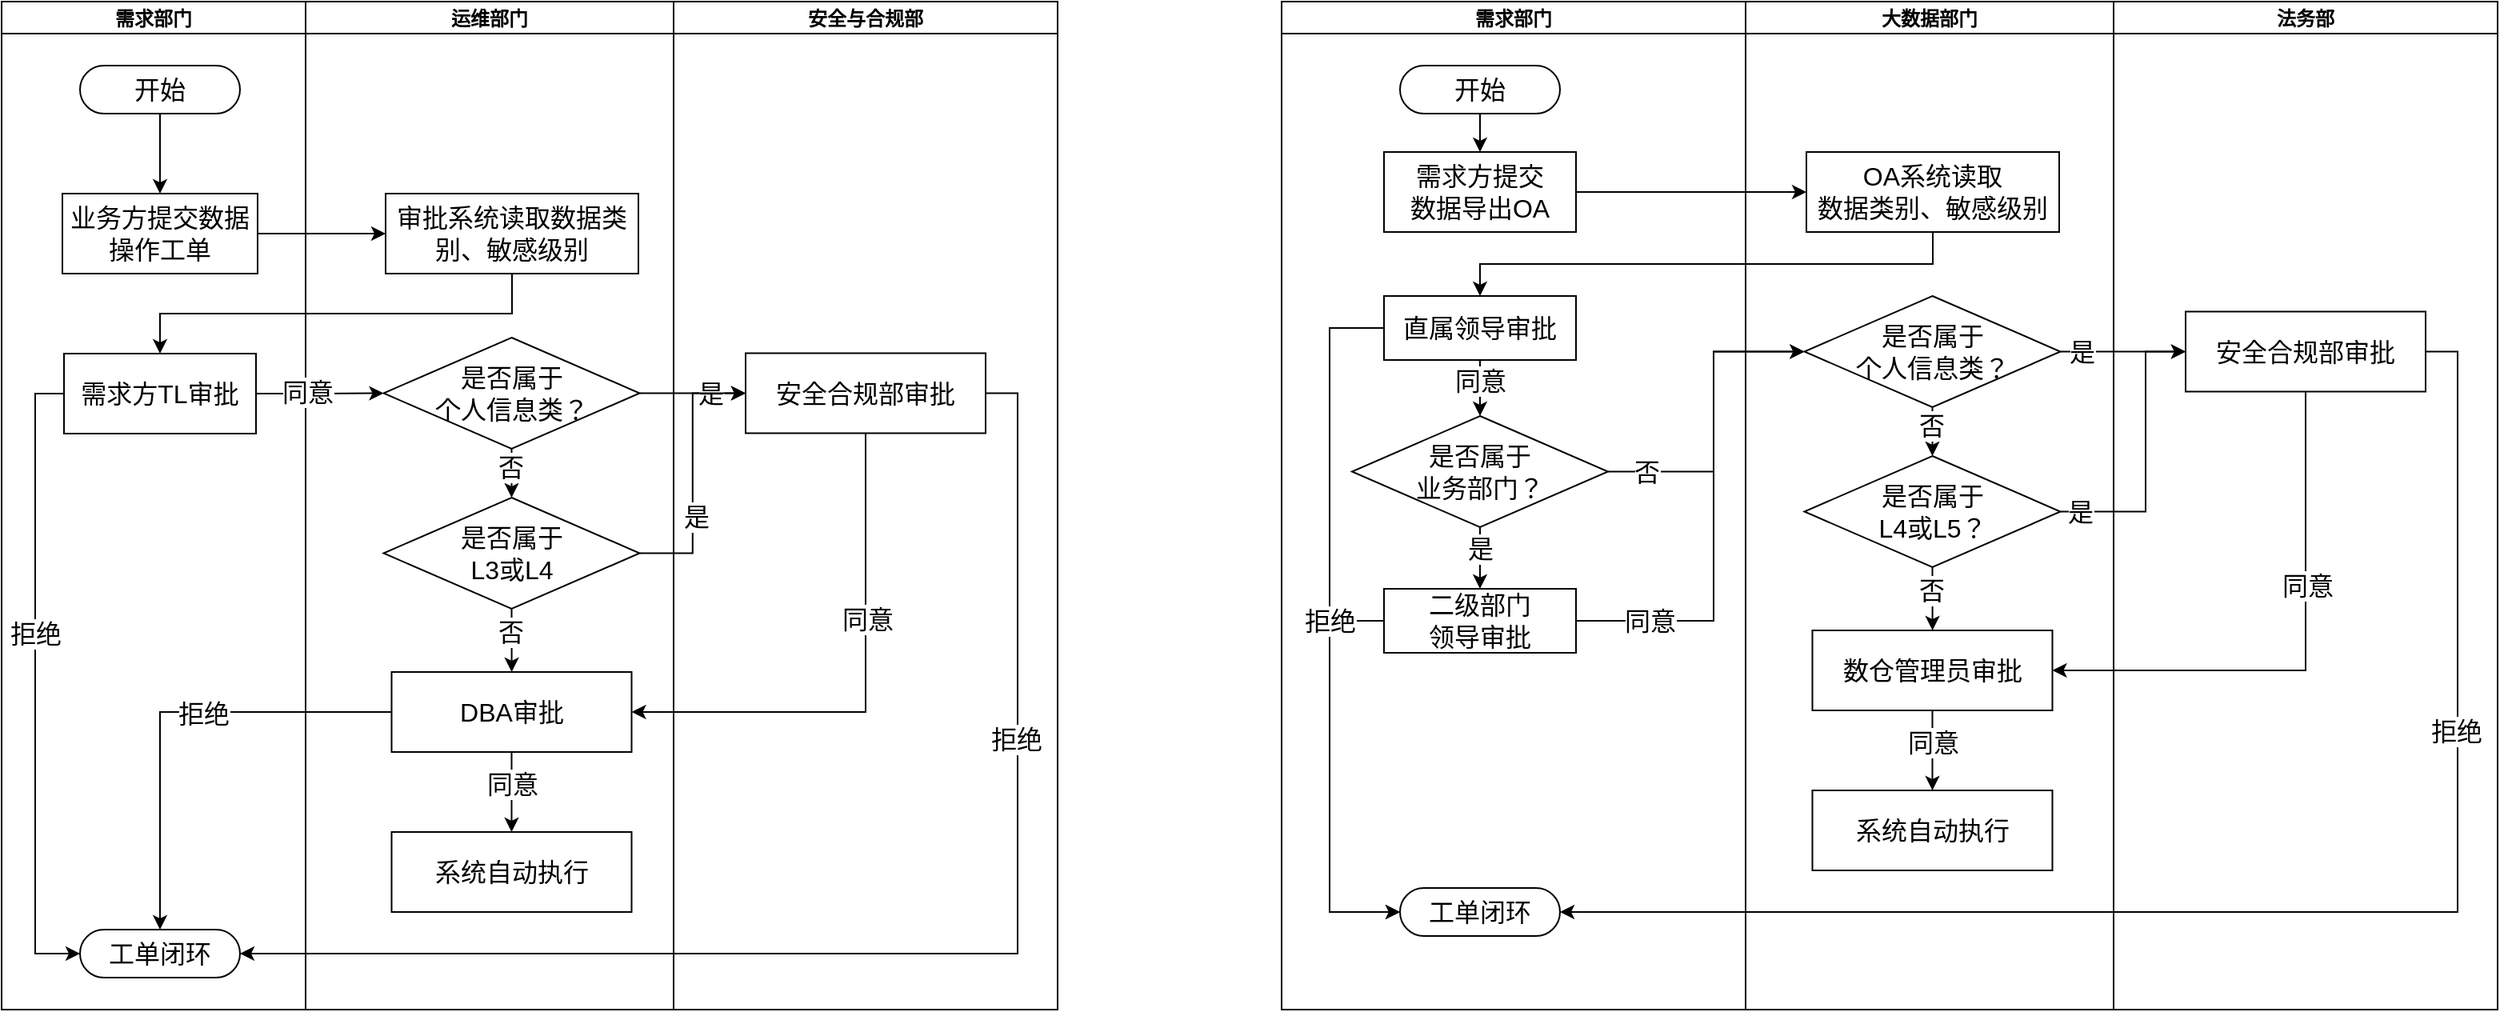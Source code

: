 <mxfile version="20.7.3" type="github">
  <diagram id="TG1AjXcc40jafs7zMtt8" name="第 1 页">
    <mxGraphModel dx="1050" dy="615" grid="1" gridSize="10" guides="1" tooltips="1" connect="1" arrows="1" fold="1" page="1" pageScale="1" pageWidth="827" pageHeight="1169" math="0" shadow="0">
      <root>
        <mxCell id="0" />
        <mxCell id="1" parent="0" />
        <mxCell id="PIT-gqg-Esm7uXlDMLW4-11" value="" style="swimlane;childLayout=stackLayout;resizeParent=1;resizeParentMax=0;startSize=0;horizontal=0;horizontalStack=1;" vertex="1" parent="1">
          <mxGeometry x="180" y="680" width="660" height="630" as="geometry" />
        </mxCell>
        <mxCell id="PIT-gqg-Esm7uXlDMLW4-12" value="需求部门" style="swimlane;startSize=20;" vertex="1" parent="PIT-gqg-Esm7uXlDMLW4-11">
          <mxGeometry width="190" height="630" as="geometry" />
        </mxCell>
        <mxCell id="PIT-gqg-Esm7uXlDMLW4-17" value="&lt;font style=&quot;font-size: 16px;&quot;&gt;业务方提交数据操作工单&lt;/font&gt;" style="rounded=0;whiteSpace=wrap;html=1;" vertex="1" parent="PIT-gqg-Esm7uXlDMLW4-12">
          <mxGeometry x="38" y="120" width="122" height="50" as="geometry" />
        </mxCell>
        <mxCell id="PIT-gqg-Esm7uXlDMLW4-28" style="edgeStyle=orthogonalEdgeStyle;rounded=0;orthogonalLoop=1;jettySize=auto;html=1;exitX=0.5;exitY=1;exitDx=0;exitDy=0;fontSize=16;" edge="1" parent="PIT-gqg-Esm7uXlDMLW4-12" source="PIT-gqg-Esm7uXlDMLW4-19" target="PIT-gqg-Esm7uXlDMLW4-17">
          <mxGeometry relative="1" as="geometry" />
        </mxCell>
        <mxCell id="PIT-gqg-Esm7uXlDMLW4-19" value="开始" style="rounded=1;whiteSpace=wrap;html=1;fontSize=16;arcSize=50;" vertex="1" parent="PIT-gqg-Esm7uXlDMLW4-12">
          <mxGeometry x="49" y="40" width="100" height="30" as="geometry" />
        </mxCell>
        <mxCell id="PIT-gqg-Esm7uXlDMLW4-31" style="edgeStyle=orthogonalEdgeStyle;rounded=0;orthogonalLoop=1;jettySize=auto;html=1;exitX=0;exitY=0.5;exitDx=0;exitDy=0;entryX=0;entryY=0.5;entryDx=0;entryDy=0;fontSize=16;" edge="1" parent="PIT-gqg-Esm7uXlDMLW4-12" source="PIT-gqg-Esm7uXlDMLW4-21" target="PIT-gqg-Esm7uXlDMLW4-26">
          <mxGeometry relative="1" as="geometry">
            <Array as="points">
              <mxPoint x="21" y="245" />
              <mxPoint x="21" y="595" />
            </Array>
          </mxGeometry>
        </mxCell>
        <mxCell id="PIT-gqg-Esm7uXlDMLW4-32" value="拒绝" style="edgeLabel;html=1;align=center;verticalAlign=middle;resizable=0;points=[];fontSize=16;" vertex="1" connectable="0" parent="PIT-gqg-Esm7uXlDMLW4-31">
          <mxGeometry x="-0.153" relative="1" as="geometry">
            <mxPoint as="offset" />
          </mxGeometry>
        </mxCell>
        <mxCell id="PIT-gqg-Esm7uXlDMLW4-21" value="&lt;font style=&quot;font-size: 16px;&quot;&gt;需求方TL审批&lt;/font&gt;" style="rounded=0;whiteSpace=wrap;html=1;" vertex="1" parent="PIT-gqg-Esm7uXlDMLW4-12">
          <mxGeometry x="39" y="220" width="120" height="50" as="geometry" />
        </mxCell>
        <mxCell id="PIT-gqg-Esm7uXlDMLW4-26" value="工单闭环" style="rounded=1;whiteSpace=wrap;html=1;fontSize=16;arcSize=50;" vertex="1" parent="PIT-gqg-Esm7uXlDMLW4-12">
          <mxGeometry x="49" y="580" width="100" height="30" as="geometry" />
        </mxCell>
        <mxCell id="PIT-gqg-Esm7uXlDMLW4-13" value="运维部门" style="swimlane;startSize=20;" vertex="1" parent="PIT-gqg-Esm7uXlDMLW4-11">
          <mxGeometry x="190" width="230" height="630" as="geometry" />
        </mxCell>
        <mxCell id="PIT-gqg-Esm7uXlDMLW4-20" value="&lt;font style=&quot;font-size: 16px;&quot;&gt;审批系统读取数据类别、敏感级别&lt;/font&gt;" style="rounded=0;whiteSpace=wrap;html=1;" vertex="1" parent="PIT-gqg-Esm7uXlDMLW4-13">
          <mxGeometry x="50" y="120" width="158" height="50" as="geometry" />
        </mxCell>
        <object label="" id="PIT-gqg-Esm7uXlDMLW4-39">
          <mxCell style="edgeStyle=orthogonalEdgeStyle;rounded=0;orthogonalLoop=1;jettySize=auto;html=1;exitX=0.5;exitY=1;exitDx=0;exitDy=0;entryX=0.5;entryY=0;entryDx=0;entryDy=0;fontSize=16;" edge="1" parent="PIT-gqg-Esm7uXlDMLW4-13" source="PIT-gqg-Esm7uXlDMLW4-22" target="PIT-gqg-Esm7uXlDMLW4-24">
            <mxGeometry relative="1" as="geometry" />
          </mxCell>
        </object>
        <mxCell id="PIT-gqg-Esm7uXlDMLW4-40" value="否" style="edgeLabel;html=1;align=center;verticalAlign=middle;resizable=0;points=[];fontSize=16;" vertex="1" connectable="0" parent="PIT-gqg-Esm7uXlDMLW4-39">
          <mxGeometry x="-0.264" y="-1" relative="1" as="geometry">
            <mxPoint as="offset" />
          </mxGeometry>
        </mxCell>
        <mxCell id="PIT-gqg-Esm7uXlDMLW4-22" value="是否属于&lt;br&gt;个人信息类？" style="rhombus;whiteSpace=wrap;html=1;rounded=0;fontSize=16;" vertex="1" parent="PIT-gqg-Esm7uXlDMLW4-13">
          <mxGeometry x="48.75" y="210" width="160" height="69.5" as="geometry" />
        </mxCell>
        <mxCell id="PIT-gqg-Esm7uXlDMLW4-44" style="edgeStyle=orthogonalEdgeStyle;rounded=0;orthogonalLoop=1;jettySize=auto;html=1;exitX=0.5;exitY=1;exitDx=0;exitDy=0;fontSize=16;" edge="1" parent="PIT-gqg-Esm7uXlDMLW4-13" source="PIT-gqg-Esm7uXlDMLW4-24" target="PIT-gqg-Esm7uXlDMLW4-25">
          <mxGeometry relative="1" as="geometry" />
        </mxCell>
        <mxCell id="PIT-gqg-Esm7uXlDMLW4-45" value="否" style="edgeLabel;html=1;align=center;verticalAlign=middle;resizable=0;points=[];fontSize=16;" vertex="1" connectable="0" parent="PIT-gqg-Esm7uXlDMLW4-44">
          <mxGeometry x="-0.287" y="-1" relative="1" as="geometry">
            <mxPoint as="offset" />
          </mxGeometry>
        </mxCell>
        <mxCell id="PIT-gqg-Esm7uXlDMLW4-24" value="是否属于&lt;br&gt;L3或L4" style="rhombus;whiteSpace=wrap;html=1;rounded=0;fontSize=16;" vertex="1" parent="PIT-gqg-Esm7uXlDMLW4-13">
          <mxGeometry x="48.75" y="310" width="160" height="69.5" as="geometry" />
        </mxCell>
        <mxCell id="PIT-gqg-Esm7uXlDMLW4-46" style="edgeStyle=orthogonalEdgeStyle;rounded=0;orthogonalLoop=1;jettySize=auto;html=1;exitX=0.5;exitY=1;exitDx=0;exitDy=0;entryX=0.5;entryY=0;entryDx=0;entryDy=0;fontSize=16;" edge="1" parent="PIT-gqg-Esm7uXlDMLW4-13" source="PIT-gqg-Esm7uXlDMLW4-25" target="PIT-gqg-Esm7uXlDMLW4-27">
          <mxGeometry relative="1" as="geometry" />
        </mxCell>
        <mxCell id="PIT-gqg-Esm7uXlDMLW4-47" value="同意" style="edgeLabel;html=1;align=center;verticalAlign=middle;resizable=0;points=[];fontSize=16;" vertex="1" connectable="0" parent="PIT-gqg-Esm7uXlDMLW4-46">
          <mxGeometry x="-0.206" relative="1" as="geometry">
            <mxPoint as="offset" />
          </mxGeometry>
        </mxCell>
        <mxCell id="PIT-gqg-Esm7uXlDMLW4-25" value="&lt;span style=&quot;font-size: 16px;&quot;&gt;DBA审批&lt;/span&gt;" style="rounded=0;whiteSpace=wrap;html=1;" vertex="1" parent="PIT-gqg-Esm7uXlDMLW4-13">
          <mxGeometry x="53.75" y="419" width="150" height="50" as="geometry" />
        </mxCell>
        <mxCell id="PIT-gqg-Esm7uXlDMLW4-27" value="&lt;span style=&quot;font-size: 16px;&quot;&gt;系统自动执行&lt;/span&gt;" style="rounded=0;whiteSpace=wrap;html=1;" vertex="1" parent="PIT-gqg-Esm7uXlDMLW4-13">
          <mxGeometry x="53.75" y="519" width="150" height="50" as="geometry" />
        </mxCell>
        <mxCell id="PIT-gqg-Esm7uXlDMLW4-14" value="安全与合规部" style="swimlane;startSize=20;" vertex="1" parent="PIT-gqg-Esm7uXlDMLW4-11">
          <mxGeometry x="420" width="240" height="630" as="geometry" />
        </mxCell>
        <mxCell id="PIT-gqg-Esm7uXlDMLW4-23" value="&lt;span style=&quot;font-size: 16px;&quot;&gt;安全合规部审批&lt;/span&gt;" style="rounded=0;whiteSpace=wrap;html=1;" vertex="1" parent="PIT-gqg-Esm7uXlDMLW4-14">
          <mxGeometry x="45" y="219.75" width="150" height="50" as="geometry" />
        </mxCell>
        <mxCell id="PIT-gqg-Esm7uXlDMLW4-29" style="edgeStyle=orthogonalEdgeStyle;rounded=0;orthogonalLoop=1;jettySize=auto;html=1;exitX=1;exitY=0.5;exitDx=0;exitDy=0;entryX=0;entryY=0.5;entryDx=0;entryDy=0;fontSize=16;" edge="1" parent="PIT-gqg-Esm7uXlDMLW4-11" source="PIT-gqg-Esm7uXlDMLW4-17" target="PIT-gqg-Esm7uXlDMLW4-20">
          <mxGeometry relative="1" as="geometry" />
        </mxCell>
        <mxCell id="PIT-gqg-Esm7uXlDMLW4-30" style="edgeStyle=orthogonalEdgeStyle;rounded=0;orthogonalLoop=1;jettySize=auto;html=1;exitX=0.5;exitY=1;exitDx=0;exitDy=0;entryX=0.5;entryY=0;entryDx=0;entryDy=0;fontSize=16;" edge="1" parent="PIT-gqg-Esm7uXlDMLW4-11" source="PIT-gqg-Esm7uXlDMLW4-20" target="PIT-gqg-Esm7uXlDMLW4-21">
          <mxGeometry relative="1" as="geometry" />
        </mxCell>
        <mxCell id="PIT-gqg-Esm7uXlDMLW4-33" style="edgeStyle=orthogonalEdgeStyle;rounded=0;orthogonalLoop=1;jettySize=auto;html=1;exitX=1;exitY=0.5;exitDx=0;exitDy=0;entryX=0;entryY=0.5;entryDx=0;entryDy=0;fontSize=16;" edge="1" parent="PIT-gqg-Esm7uXlDMLW4-11" source="PIT-gqg-Esm7uXlDMLW4-21" target="PIT-gqg-Esm7uXlDMLW4-22">
          <mxGeometry relative="1" as="geometry" />
        </mxCell>
        <mxCell id="PIT-gqg-Esm7uXlDMLW4-34" value="同意" style="edgeLabel;html=1;align=center;verticalAlign=middle;resizable=0;points=[];fontSize=16;" vertex="1" connectable="0" parent="PIT-gqg-Esm7uXlDMLW4-33">
          <mxGeometry x="-0.215" y="1" relative="1" as="geometry">
            <mxPoint as="offset" />
          </mxGeometry>
        </mxCell>
        <mxCell id="PIT-gqg-Esm7uXlDMLW4-35" style="edgeStyle=orthogonalEdgeStyle;rounded=0;orthogonalLoop=1;jettySize=auto;html=1;exitX=1;exitY=0.5;exitDx=0;exitDy=0;entryX=0;entryY=0.5;entryDx=0;entryDy=0;fontSize=16;" edge="1" parent="PIT-gqg-Esm7uXlDMLW4-11" source="PIT-gqg-Esm7uXlDMLW4-22" target="PIT-gqg-Esm7uXlDMLW4-23">
          <mxGeometry relative="1" as="geometry" />
        </mxCell>
        <mxCell id="PIT-gqg-Esm7uXlDMLW4-36" value="是" style="edgeLabel;html=1;align=center;verticalAlign=middle;resizable=0;points=[];fontSize=16;" vertex="1" connectable="0" parent="PIT-gqg-Esm7uXlDMLW4-35">
          <mxGeometry x="0.309" relative="1" as="geometry">
            <mxPoint as="offset" />
          </mxGeometry>
        </mxCell>
        <mxCell id="PIT-gqg-Esm7uXlDMLW4-37" style="edgeStyle=orthogonalEdgeStyle;rounded=0;orthogonalLoop=1;jettySize=auto;html=1;exitX=1;exitY=0.5;exitDx=0;exitDy=0;entryX=1;entryY=0.5;entryDx=0;entryDy=0;fontSize=16;" edge="1" parent="PIT-gqg-Esm7uXlDMLW4-11" source="PIT-gqg-Esm7uXlDMLW4-23" target="PIT-gqg-Esm7uXlDMLW4-26">
          <mxGeometry relative="1" as="geometry" />
        </mxCell>
        <mxCell id="PIT-gqg-Esm7uXlDMLW4-38" value="拒绝" style="edgeLabel;html=1;align=center;verticalAlign=middle;resizable=0;points=[];fontSize=16;" vertex="1" connectable="0" parent="PIT-gqg-Esm7uXlDMLW4-37">
          <mxGeometry x="-0.449" y="-1" relative="1" as="geometry">
            <mxPoint as="offset" />
          </mxGeometry>
        </mxCell>
        <mxCell id="PIT-gqg-Esm7uXlDMLW4-41" style="edgeStyle=orthogonalEdgeStyle;rounded=0;orthogonalLoop=1;jettySize=auto;html=1;exitX=1;exitY=0.5;exitDx=0;exitDy=0;entryX=0;entryY=0.5;entryDx=0;entryDy=0;fontSize=16;" edge="1" parent="PIT-gqg-Esm7uXlDMLW4-11" source="PIT-gqg-Esm7uXlDMLW4-24" target="PIT-gqg-Esm7uXlDMLW4-23">
          <mxGeometry relative="1" as="geometry" />
        </mxCell>
        <mxCell id="PIT-gqg-Esm7uXlDMLW4-42" value="是" style="edgeLabel;html=1;align=center;verticalAlign=middle;resizable=0;points=[];fontSize=16;" vertex="1" connectable="0" parent="PIT-gqg-Esm7uXlDMLW4-41">
          <mxGeometry x="-0.328" y="-2" relative="1" as="geometry">
            <mxPoint as="offset" />
          </mxGeometry>
        </mxCell>
        <mxCell id="PIT-gqg-Esm7uXlDMLW4-48" style="edgeStyle=orthogonalEdgeStyle;rounded=0;orthogonalLoop=1;jettySize=auto;html=1;exitX=0.5;exitY=1;exitDx=0;exitDy=0;entryX=1;entryY=0.5;entryDx=0;entryDy=0;fontSize=16;" edge="1" parent="PIT-gqg-Esm7uXlDMLW4-11" source="PIT-gqg-Esm7uXlDMLW4-23" target="PIT-gqg-Esm7uXlDMLW4-25">
          <mxGeometry relative="1" as="geometry" />
        </mxCell>
        <mxCell id="PIT-gqg-Esm7uXlDMLW4-49" value="同意" style="edgeLabel;html=1;align=center;verticalAlign=middle;resizable=0;points=[];fontSize=16;" vertex="1" connectable="0" parent="PIT-gqg-Esm7uXlDMLW4-48">
          <mxGeometry x="-0.275" y="1" relative="1" as="geometry">
            <mxPoint as="offset" />
          </mxGeometry>
        </mxCell>
        <mxCell id="PIT-gqg-Esm7uXlDMLW4-50" style="edgeStyle=orthogonalEdgeStyle;rounded=0;orthogonalLoop=1;jettySize=auto;html=1;exitX=0;exitY=0.5;exitDx=0;exitDy=0;entryX=0.5;entryY=0;entryDx=0;entryDy=0;fontSize=16;" edge="1" parent="PIT-gqg-Esm7uXlDMLW4-11" source="PIT-gqg-Esm7uXlDMLW4-25" target="PIT-gqg-Esm7uXlDMLW4-26">
          <mxGeometry relative="1" as="geometry" />
        </mxCell>
        <mxCell id="PIT-gqg-Esm7uXlDMLW4-51" value="拒绝" style="edgeLabel;html=1;align=center;verticalAlign=middle;resizable=0;points=[];fontSize=16;" vertex="1" connectable="0" parent="PIT-gqg-Esm7uXlDMLW4-50">
          <mxGeometry x="-0.161" y="1" relative="1" as="geometry">
            <mxPoint as="offset" />
          </mxGeometry>
        </mxCell>
        <mxCell id="PIT-gqg-Esm7uXlDMLW4-63" value="" style="swimlane;childLayout=stackLayout;resizeParent=1;resizeParentMax=0;startSize=0;horizontal=0;horizontalStack=1;" vertex="1" parent="1">
          <mxGeometry x="980" y="680" width="760" height="630" as="geometry" />
        </mxCell>
        <mxCell id="PIT-gqg-Esm7uXlDMLW4-64" value="需求部门" style="swimlane;startSize=20;" vertex="1" parent="PIT-gqg-Esm7uXlDMLW4-63">
          <mxGeometry width="290" height="630" as="geometry" />
        </mxCell>
        <mxCell id="PIT-gqg-Esm7uXlDMLW4-65" value="&lt;font style=&quot;font-size: 16px;&quot;&gt;需求方提交&lt;br&gt;数据导出OA&lt;/font&gt;" style="rounded=0;whiteSpace=wrap;html=1;" vertex="1" parent="PIT-gqg-Esm7uXlDMLW4-64">
          <mxGeometry x="64" y="94" width="120" height="50" as="geometry" />
        </mxCell>
        <mxCell id="PIT-gqg-Esm7uXlDMLW4-66" style="edgeStyle=orthogonalEdgeStyle;rounded=0;orthogonalLoop=1;jettySize=auto;html=1;exitX=0.5;exitY=1;exitDx=0;exitDy=0;fontSize=16;" edge="1" parent="PIT-gqg-Esm7uXlDMLW4-64" source="PIT-gqg-Esm7uXlDMLW4-67" target="PIT-gqg-Esm7uXlDMLW4-65">
          <mxGeometry relative="1" as="geometry" />
        </mxCell>
        <mxCell id="PIT-gqg-Esm7uXlDMLW4-67" value="开始" style="rounded=1;whiteSpace=wrap;html=1;fontSize=16;arcSize=50;" vertex="1" parent="PIT-gqg-Esm7uXlDMLW4-64">
          <mxGeometry x="74" y="40" width="100" height="30" as="geometry" />
        </mxCell>
        <mxCell id="PIT-gqg-Esm7uXlDMLW4-71" value="工单闭环" style="rounded=1;whiteSpace=wrap;html=1;fontSize=16;arcSize=50;" vertex="1" parent="PIT-gqg-Esm7uXlDMLW4-64">
          <mxGeometry x="74" y="554" width="100" height="30" as="geometry" />
        </mxCell>
        <mxCell id="PIT-gqg-Esm7uXlDMLW4-103" style="edgeStyle=orthogonalEdgeStyle;rounded=0;orthogonalLoop=1;jettySize=auto;html=1;exitX=0.5;exitY=1;exitDx=0;exitDy=0;entryX=0.5;entryY=0;entryDx=0;entryDy=0;fontSize=16;" edge="1" parent="PIT-gqg-Esm7uXlDMLW4-64" source="PIT-gqg-Esm7uXlDMLW4-100" target="PIT-gqg-Esm7uXlDMLW4-101">
          <mxGeometry relative="1" as="geometry">
            <mxPoint x="124" y="386" as="targetPoint" />
          </mxGeometry>
        </mxCell>
        <mxCell id="PIT-gqg-Esm7uXlDMLW4-104" value="是" style="edgeLabel;html=1;align=center;verticalAlign=middle;resizable=0;points=[];fontSize=16;" vertex="1" connectable="0" parent="PIT-gqg-Esm7uXlDMLW4-103">
          <mxGeometry x="-0.293" relative="1" as="geometry">
            <mxPoint as="offset" />
          </mxGeometry>
        </mxCell>
        <mxCell id="PIT-gqg-Esm7uXlDMLW4-100" value="是否属于&lt;br&gt;业务部门？" style="rhombus;whiteSpace=wrap;html=1;rounded=0;fontSize=16;" vertex="1" parent="PIT-gqg-Esm7uXlDMLW4-64">
          <mxGeometry x="44" y="259" width="160" height="69.5" as="geometry" />
        </mxCell>
        <mxCell id="PIT-gqg-Esm7uXlDMLW4-128" style="edgeStyle=orthogonalEdgeStyle;rounded=0;orthogonalLoop=1;jettySize=auto;html=1;exitX=0;exitY=0.5;exitDx=0;exitDy=0;entryX=0;entryY=0.5;entryDx=0;entryDy=0;fontSize=16;" edge="1" parent="PIT-gqg-Esm7uXlDMLW4-64" source="PIT-gqg-Esm7uXlDMLW4-101" target="PIT-gqg-Esm7uXlDMLW4-71">
          <mxGeometry relative="1" as="geometry">
            <Array as="points">
              <mxPoint x="30" y="387" />
              <mxPoint x="30" y="569" />
            </Array>
          </mxGeometry>
        </mxCell>
        <mxCell id="PIT-gqg-Esm7uXlDMLW4-101" value="&lt;font style=&quot;font-size: 16px;&quot;&gt;二级部门&lt;br&gt;领导审批&lt;/font&gt;" style="rounded=0;whiteSpace=wrap;html=1;" vertex="1" parent="PIT-gqg-Esm7uXlDMLW4-64">
          <mxGeometry x="64" y="367" width="120" height="40" as="geometry" />
        </mxCell>
        <mxCell id="PIT-gqg-Esm7uXlDMLW4-124" style="edgeStyle=orthogonalEdgeStyle;rounded=0;orthogonalLoop=1;jettySize=auto;html=1;exitX=0.5;exitY=1;exitDx=0;exitDy=0;entryX=0.5;entryY=0;entryDx=0;entryDy=0;fontSize=16;" edge="1" parent="PIT-gqg-Esm7uXlDMLW4-64" source="PIT-gqg-Esm7uXlDMLW4-106" target="PIT-gqg-Esm7uXlDMLW4-100">
          <mxGeometry relative="1" as="geometry" />
        </mxCell>
        <mxCell id="PIT-gqg-Esm7uXlDMLW4-127" value="同意" style="edgeLabel;html=1;align=center;verticalAlign=middle;resizable=0;points=[];fontSize=16;" vertex="1" connectable="0" parent="PIT-gqg-Esm7uXlDMLW4-124">
          <mxGeometry x="-0.275" relative="1" as="geometry">
            <mxPoint as="offset" />
          </mxGeometry>
        </mxCell>
        <mxCell id="PIT-gqg-Esm7uXlDMLW4-125" style="edgeStyle=orthogonalEdgeStyle;rounded=0;orthogonalLoop=1;jettySize=auto;html=1;exitX=0;exitY=0.5;exitDx=0;exitDy=0;entryX=0;entryY=0.5;entryDx=0;entryDy=0;fontSize=16;" edge="1" parent="PIT-gqg-Esm7uXlDMLW4-64" source="PIT-gqg-Esm7uXlDMLW4-106" target="PIT-gqg-Esm7uXlDMLW4-71">
          <mxGeometry relative="1" as="geometry">
            <Array as="points">
              <mxPoint x="30" y="204" />
              <mxPoint x="30" y="569" />
            </Array>
          </mxGeometry>
        </mxCell>
        <mxCell id="PIT-gqg-Esm7uXlDMLW4-126" value="拒绝" style="edgeLabel;html=1;align=center;verticalAlign=middle;resizable=0;points=[];fontSize=16;" vertex="1" connectable="0" parent="PIT-gqg-Esm7uXlDMLW4-125">
          <mxGeometry x="0.16" relative="1" as="geometry">
            <mxPoint y="-40" as="offset" />
          </mxGeometry>
        </mxCell>
        <mxCell id="PIT-gqg-Esm7uXlDMLW4-106" value="&lt;font style=&quot;font-size: 16px;&quot;&gt;直属领导审批&lt;/font&gt;" style="rounded=0;whiteSpace=wrap;html=1;" vertex="1" parent="PIT-gqg-Esm7uXlDMLW4-64">
          <mxGeometry x="64" y="184" width="120" height="40" as="geometry" />
        </mxCell>
        <mxCell id="PIT-gqg-Esm7uXlDMLW4-72" value="大数据部门" style="swimlane;startSize=20;" vertex="1" parent="PIT-gqg-Esm7uXlDMLW4-63">
          <mxGeometry x="290" width="230" height="630" as="geometry" />
        </mxCell>
        <mxCell id="PIT-gqg-Esm7uXlDMLW4-73" value="&lt;font style=&quot;font-size: 16px;&quot;&gt;OA系统读取&lt;br&gt;数据类别、敏感级别&lt;/font&gt;" style="rounded=0;whiteSpace=wrap;html=1;" vertex="1" parent="PIT-gqg-Esm7uXlDMLW4-72">
          <mxGeometry x="38" y="94" width="158" height="50" as="geometry" />
        </mxCell>
        <object label="" id="PIT-gqg-Esm7uXlDMLW4-74">
          <mxCell style="edgeStyle=orthogonalEdgeStyle;rounded=0;orthogonalLoop=1;jettySize=auto;html=1;exitX=0.5;exitY=1;exitDx=0;exitDy=0;entryX=0.5;entryY=0;entryDx=0;entryDy=0;fontSize=16;" edge="1" parent="PIT-gqg-Esm7uXlDMLW4-72" source="PIT-gqg-Esm7uXlDMLW4-76" target="PIT-gqg-Esm7uXlDMLW4-79">
            <mxGeometry relative="1" as="geometry" />
          </mxCell>
        </object>
        <mxCell id="PIT-gqg-Esm7uXlDMLW4-75" value="否" style="edgeLabel;html=1;align=center;verticalAlign=middle;resizable=0;points=[];fontSize=16;" vertex="1" connectable="0" parent="PIT-gqg-Esm7uXlDMLW4-74">
          <mxGeometry x="-0.264" y="-1" relative="1" as="geometry">
            <mxPoint as="offset" />
          </mxGeometry>
        </mxCell>
        <mxCell id="PIT-gqg-Esm7uXlDMLW4-76" value="是否属于&lt;br&gt;个人信息类？" style="rhombus;whiteSpace=wrap;html=1;rounded=0;fontSize=16;" vertex="1" parent="PIT-gqg-Esm7uXlDMLW4-72">
          <mxGeometry x="36.75" y="184" width="160" height="69.5" as="geometry" />
        </mxCell>
        <mxCell id="PIT-gqg-Esm7uXlDMLW4-77" style="edgeStyle=orthogonalEdgeStyle;rounded=0;orthogonalLoop=1;jettySize=auto;html=1;exitX=0.5;exitY=1;exitDx=0;exitDy=0;fontSize=16;" edge="1" parent="PIT-gqg-Esm7uXlDMLW4-72" source="PIT-gqg-Esm7uXlDMLW4-79" target="PIT-gqg-Esm7uXlDMLW4-82">
          <mxGeometry relative="1" as="geometry" />
        </mxCell>
        <mxCell id="PIT-gqg-Esm7uXlDMLW4-78" value="否" style="edgeLabel;html=1;align=center;verticalAlign=middle;resizable=0;points=[];fontSize=16;" vertex="1" connectable="0" parent="PIT-gqg-Esm7uXlDMLW4-77">
          <mxGeometry x="-0.287" y="-1" relative="1" as="geometry">
            <mxPoint as="offset" />
          </mxGeometry>
        </mxCell>
        <mxCell id="PIT-gqg-Esm7uXlDMLW4-79" value="是否属于&lt;br&gt;L4或L5？" style="rhombus;whiteSpace=wrap;html=1;rounded=0;fontSize=16;" vertex="1" parent="PIT-gqg-Esm7uXlDMLW4-72">
          <mxGeometry x="36.75" y="284" width="160" height="69.5" as="geometry" />
        </mxCell>
        <mxCell id="PIT-gqg-Esm7uXlDMLW4-80" style="edgeStyle=orthogonalEdgeStyle;rounded=0;orthogonalLoop=1;jettySize=auto;html=1;exitX=0.5;exitY=1;exitDx=0;exitDy=0;entryX=0.5;entryY=0;entryDx=0;entryDy=0;fontSize=16;" edge="1" parent="PIT-gqg-Esm7uXlDMLW4-72" source="PIT-gqg-Esm7uXlDMLW4-82" target="PIT-gqg-Esm7uXlDMLW4-83">
          <mxGeometry relative="1" as="geometry" />
        </mxCell>
        <mxCell id="PIT-gqg-Esm7uXlDMLW4-81" value="同意" style="edgeLabel;html=1;align=center;verticalAlign=middle;resizable=0;points=[];fontSize=16;" vertex="1" connectable="0" parent="PIT-gqg-Esm7uXlDMLW4-80">
          <mxGeometry x="-0.206" relative="1" as="geometry">
            <mxPoint as="offset" />
          </mxGeometry>
        </mxCell>
        <mxCell id="PIT-gqg-Esm7uXlDMLW4-82" value="&lt;span style=&quot;font-size: 16px;&quot;&gt;数仓管理员审批&lt;/span&gt;" style="rounded=0;whiteSpace=wrap;html=1;" vertex="1" parent="PIT-gqg-Esm7uXlDMLW4-72">
          <mxGeometry x="41.75" y="393" width="150" height="50" as="geometry" />
        </mxCell>
        <mxCell id="PIT-gqg-Esm7uXlDMLW4-83" value="&lt;span style=&quot;font-size: 16px;&quot;&gt;系统自动执行&lt;/span&gt;" style="rounded=0;whiteSpace=wrap;html=1;" vertex="1" parent="PIT-gqg-Esm7uXlDMLW4-72">
          <mxGeometry x="41.75" y="493" width="150" height="50" as="geometry" />
        </mxCell>
        <mxCell id="PIT-gqg-Esm7uXlDMLW4-84" value="法务部" style="swimlane;startSize=20;" vertex="1" parent="PIT-gqg-Esm7uXlDMLW4-63">
          <mxGeometry x="520" width="240" height="630" as="geometry" />
        </mxCell>
        <mxCell id="PIT-gqg-Esm7uXlDMLW4-85" value="&lt;span style=&quot;font-size: 16px;&quot;&gt;安全合规部审批&lt;/span&gt;" style="rounded=0;whiteSpace=wrap;html=1;" vertex="1" parent="PIT-gqg-Esm7uXlDMLW4-84">
          <mxGeometry x="45" y="193.75" width="150" height="50" as="geometry" />
        </mxCell>
        <mxCell id="PIT-gqg-Esm7uXlDMLW4-86" style="edgeStyle=orthogonalEdgeStyle;rounded=0;orthogonalLoop=1;jettySize=auto;html=1;exitX=1;exitY=0.5;exitDx=0;exitDy=0;entryX=0;entryY=0.5;entryDx=0;entryDy=0;fontSize=16;" edge="1" parent="PIT-gqg-Esm7uXlDMLW4-63" source="PIT-gqg-Esm7uXlDMLW4-65" target="PIT-gqg-Esm7uXlDMLW4-73">
          <mxGeometry relative="1" as="geometry" />
        </mxCell>
        <mxCell id="PIT-gqg-Esm7uXlDMLW4-90" style="edgeStyle=orthogonalEdgeStyle;rounded=0;orthogonalLoop=1;jettySize=auto;html=1;exitX=1;exitY=0.5;exitDx=0;exitDy=0;entryX=0;entryY=0.5;entryDx=0;entryDy=0;fontSize=16;" edge="1" parent="PIT-gqg-Esm7uXlDMLW4-63" source="PIT-gqg-Esm7uXlDMLW4-76" target="PIT-gqg-Esm7uXlDMLW4-85">
          <mxGeometry relative="1" as="geometry" />
        </mxCell>
        <mxCell id="PIT-gqg-Esm7uXlDMLW4-91" value="是" style="edgeLabel;html=1;align=center;verticalAlign=middle;resizable=0;points=[];fontSize=16;" vertex="1" connectable="0" parent="PIT-gqg-Esm7uXlDMLW4-90">
          <mxGeometry x="0.309" relative="1" as="geometry">
            <mxPoint x="-38" as="offset" />
          </mxGeometry>
        </mxCell>
        <mxCell id="PIT-gqg-Esm7uXlDMLW4-92" style="edgeStyle=orthogonalEdgeStyle;rounded=0;orthogonalLoop=1;jettySize=auto;html=1;exitX=1;exitY=0.5;exitDx=0;exitDy=0;entryX=1;entryY=0.5;entryDx=0;entryDy=0;fontSize=16;" edge="1" parent="PIT-gqg-Esm7uXlDMLW4-63" source="PIT-gqg-Esm7uXlDMLW4-85" target="PIT-gqg-Esm7uXlDMLW4-71">
          <mxGeometry relative="1" as="geometry" />
        </mxCell>
        <mxCell id="PIT-gqg-Esm7uXlDMLW4-93" value="拒绝" style="edgeLabel;html=1;align=center;verticalAlign=middle;resizable=0;points=[];fontSize=16;" vertex="1" connectable="0" parent="PIT-gqg-Esm7uXlDMLW4-92">
          <mxGeometry x="-0.449" y="-1" relative="1" as="geometry">
            <mxPoint as="offset" />
          </mxGeometry>
        </mxCell>
        <mxCell id="PIT-gqg-Esm7uXlDMLW4-94" style="edgeStyle=orthogonalEdgeStyle;rounded=0;orthogonalLoop=1;jettySize=auto;html=1;exitX=1;exitY=0.5;exitDx=0;exitDy=0;entryX=0;entryY=0.5;entryDx=0;entryDy=0;fontSize=16;" edge="1" parent="PIT-gqg-Esm7uXlDMLW4-63" source="PIT-gqg-Esm7uXlDMLW4-79" target="PIT-gqg-Esm7uXlDMLW4-85">
          <mxGeometry relative="1" as="geometry">
            <Array as="points">
              <mxPoint x="540" y="319" />
              <mxPoint x="540" y="219" />
            </Array>
          </mxGeometry>
        </mxCell>
        <mxCell id="PIT-gqg-Esm7uXlDMLW4-134" value="是" style="edgeLabel;html=1;align=center;verticalAlign=middle;resizable=0;points=[];fontSize=16;" vertex="1" connectable="0" parent="PIT-gqg-Esm7uXlDMLW4-94">
          <mxGeometry x="-0.866" relative="1" as="geometry">
            <mxPoint as="offset" />
          </mxGeometry>
        </mxCell>
        <mxCell id="PIT-gqg-Esm7uXlDMLW4-96" style="edgeStyle=orthogonalEdgeStyle;rounded=0;orthogonalLoop=1;jettySize=auto;html=1;exitX=0.5;exitY=1;exitDx=0;exitDy=0;entryX=1;entryY=0.5;entryDx=0;entryDy=0;fontSize=16;" edge="1" parent="PIT-gqg-Esm7uXlDMLW4-63" source="PIT-gqg-Esm7uXlDMLW4-85" target="PIT-gqg-Esm7uXlDMLW4-82">
          <mxGeometry relative="1" as="geometry" />
        </mxCell>
        <mxCell id="PIT-gqg-Esm7uXlDMLW4-97" value="同意" style="edgeLabel;html=1;align=center;verticalAlign=middle;resizable=0;points=[];fontSize=16;" vertex="1" connectable="0" parent="PIT-gqg-Esm7uXlDMLW4-96">
          <mxGeometry x="-0.275" y="1" relative="1" as="geometry">
            <mxPoint as="offset" />
          </mxGeometry>
        </mxCell>
        <mxCell id="PIT-gqg-Esm7uXlDMLW4-123" style="edgeStyle=orthogonalEdgeStyle;rounded=0;orthogonalLoop=1;jettySize=auto;html=1;exitX=0.5;exitY=1;exitDx=0;exitDy=0;entryX=0.5;entryY=0;entryDx=0;entryDy=0;fontSize=16;" edge="1" parent="PIT-gqg-Esm7uXlDMLW4-63" source="PIT-gqg-Esm7uXlDMLW4-73" target="PIT-gqg-Esm7uXlDMLW4-106">
          <mxGeometry relative="1" as="geometry" />
        </mxCell>
        <mxCell id="PIT-gqg-Esm7uXlDMLW4-129" style="edgeStyle=orthogonalEdgeStyle;rounded=0;orthogonalLoop=1;jettySize=auto;html=1;exitX=1;exitY=0.5;exitDx=0;exitDy=0;entryX=0;entryY=0.5;entryDx=0;entryDy=0;fontSize=16;" edge="1" parent="PIT-gqg-Esm7uXlDMLW4-63" source="PIT-gqg-Esm7uXlDMLW4-100" target="PIT-gqg-Esm7uXlDMLW4-76">
          <mxGeometry relative="1" as="geometry">
            <Array as="points">
              <mxPoint x="270" y="294" />
              <mxPoint x="270" y="219" />
            </Array>
          </mxGeometry>
        </mxCell>
        <mxCell id="PIT-gqg-Esm7uXlDMLW4-131" value="否" style="edgeLabel;html=1;align=center;verticalAlign=middle;resizable=0;points=[];fontSize=16;" vertex="1" connectable="0" parent="PIT-gqg-Esm7uXlDMLW4-129">
          <mxGeometry x="-0.758" relative="1" as="geometry">
            <mxPoint as="offset" />
          </mxGeometry>
        </mxCell>
        <mxCell id="PIT-gqg-Esm7uXlDMLW4-130" style="edgeStyle=orthogonalEdgeStyle;rounded=0;orthogonalLoop=1;jettySize=auto;html=1;exitX=1;exitY=0.5;exitDx=0;exitDy=0;entryX=0;entryY=0.5;entryDx=0;entryDy=0;fontSize=16;" edge="1" parent="PIT-gqg-Esm7uXlDMLW4-63" source="PIT-gqg-Esm7uXlDMLW4-101" target="PIT-gqg-Esm7uXlDMLW4-76">
          <mxGeometry relative="1" as="geometry">
            <Array as="points">
              <mxPoint x="270" y="387" />
              <mxPoint x="270" y="219" />
            </Array>
          </mxGeometry>
        </mxCell>
        <mxCell id="PIT-gqg-Esm7uXlDMLW4-132" value="同意" style="edgeLabel;html=1;align=center;verticalAlign=middle;resizable=0;points=[];fontSize=16;" vertex="1" connectable="0" parent="PIT-gqg-Esm7uXlDMLW4-130">
          <mxGeometry x="-0.811" y="1" relative="1" as="geometry">
            <mxPoint x="16" y="1" as="offset" />
          </mxGeometry>
        </mxCell>
      </root>
    </mxGraphModel>
  </diagram>
</mxfile>
